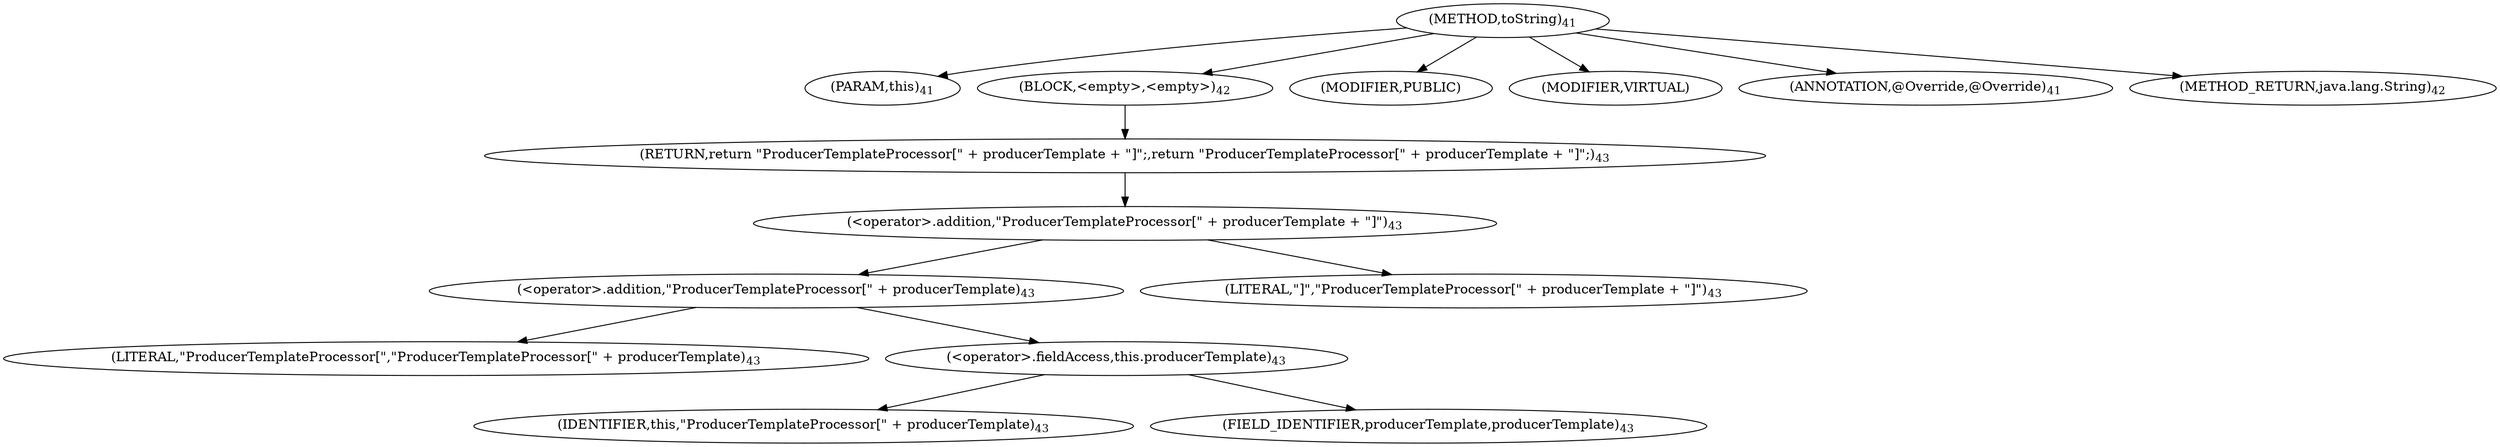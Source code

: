 digraph "toString" {  
"48" [label = <(METHOD,toString)<SUB>41</SUB>> ]
"49" [label = <(PARAM,this)<SUB>41</SUB>> ]
"50" [label = <(BLOCK,&lt;empty&gt;,&lt;empty&gt;)<SUB>42</SUB>> ]
"51" [label = <(RETURN,return &quot;ProducerTemplateProcessor[&quot; + producerTemplate + &quot;]&quot;;,return &quot;ProducerTemplateProcessor[&quot; + producerTemplate + &quot;]&quot;;)<SUB>43</SUB>> ]
"52" [label = <(&lt;operator&gt;.addition,&quot;ProducerTemplateProcessor[&quot; + producerTemplate + &quot;]&quot;)<SUB>43</SUB>> ]
"53" [label = <(&lt;operator&gt;.addition,&quot;ProducerTemplateProcessor[&quot; + producerTemplate)<SUB>43</SUB>> ]
"54" [label = <(LITERAL,&quot;ProducerTemplateProcessor[&quot;,&quot;ProducerTemplateProcessor[&quot; + producerTemplate)<SUB>43</SUB>> ]
"55" [label = <(&lt;operator&gt;.fieldAccess,this.producerTemplate)<SUB>43</SUB>> ]
"56" [label = <(IDENTIFIER,this,&quot;ProducerTemplateProcessor[&quot; + producerTemplate)<SUB>43</SUB>> ]
"57" [label = <(FIELD_IDENTIFIER,producerTemplate,producerTemplate)<SUB>43</SUB>> ]
"58" [label = <(LITERAL,&quot;]&quot;,&quot;ProducerTemplateProcessor[&quot; + producerTemplate + &quot;]&quot;)<SUB>43</SUB>> ]
"59" [label = <(MODIFIER,PUBLIC)> ]
"60" [label = <(MODIFIER,VIRTUAL)> ]
"61" [label = <(ANNOTATION,@Override,@Override)<SUB>41</SUB>> ]
"62" [label = <(METHOD_RETURN,java.lang.String)<SUB>42</SUB>> ]
  "48" -> "49" 
  "48" -> "50" 
  "48" -> "59" 
  "48" -> "60" 
  "48" -> "61" 
  "48" -> "62" 
  "50" -> "51" 
  "51" -> "52" 
  "52" -> "53" 
  "52" -> "58" 
  "53" -> "54" 
  "53" -> "55" 
  "55" -> "56" 
  "55" -> "57" 
}
